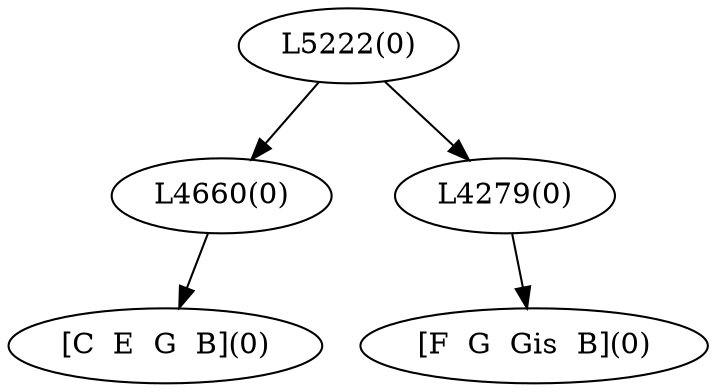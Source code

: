 digraph sample{
"L4660(0)"->"[C  E  G  B](0)"
"L4279(0)"->"[F  G  Gis  B](0)"
"L5222(0)"->"L4660(0)"
"L5222(0)"->"L4279(0)"
{rank = min; "L5222(0)"}
{rank = same; "L4660(0)"; "L4279(0)";}
{rank = max; "[C  E  G  B](0)"; "[F  G  Gis  B](0)";}
}
